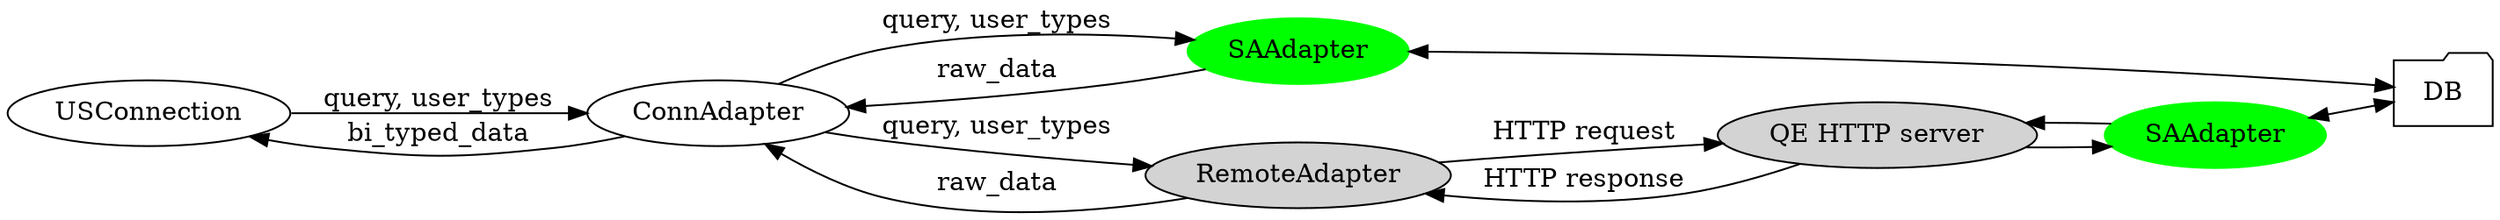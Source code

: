 digraph user_data_flow {
    USConnection
    ConnAdapter
    SAAdapter [color = green]
    SAAdapter [style = filled]

    subgraph remote_adapter {
        style = filled;
        color = lightgrey;
        node [style = filled];
        RemoteAdapter
        QE [label = "QE HTTP server"]
        SAAdapter1 [label = SAAdapter,color = green]
    }

    DB [shape = folder]

    // Ranking
    rankdir = LR
    {
        rank = same
        SAAdapter
        RemoteAdapter
    }


    // Main flow
    USConnection -> ConnAdapter [label = "query, user_types"]
    ConnAdapter -> SAAdapter [label = "query, user_types"]

    SAAdapter -> ConnAdapter [label = "raw_data"]
    ConnAdapter -> USConnection [label = "bi_typed_data"]

    SAAdapter -> DB [dir = both]

    // Remote QE flow
    ConnAdapter -> RemoteAdapter [label = "query, user_types"]
    RemoteAdapter -> QE [label = "HTTP request"]
    QE -> SAAdapter1

    SAAdapter1 -> QE
    QE -> RemoteAdapter [label = "HTTP response"]
    RemoteAdapter -> ConnAdapter [label = "raw_data"]

    SAAdapter1 -> DB [dir = both]
}